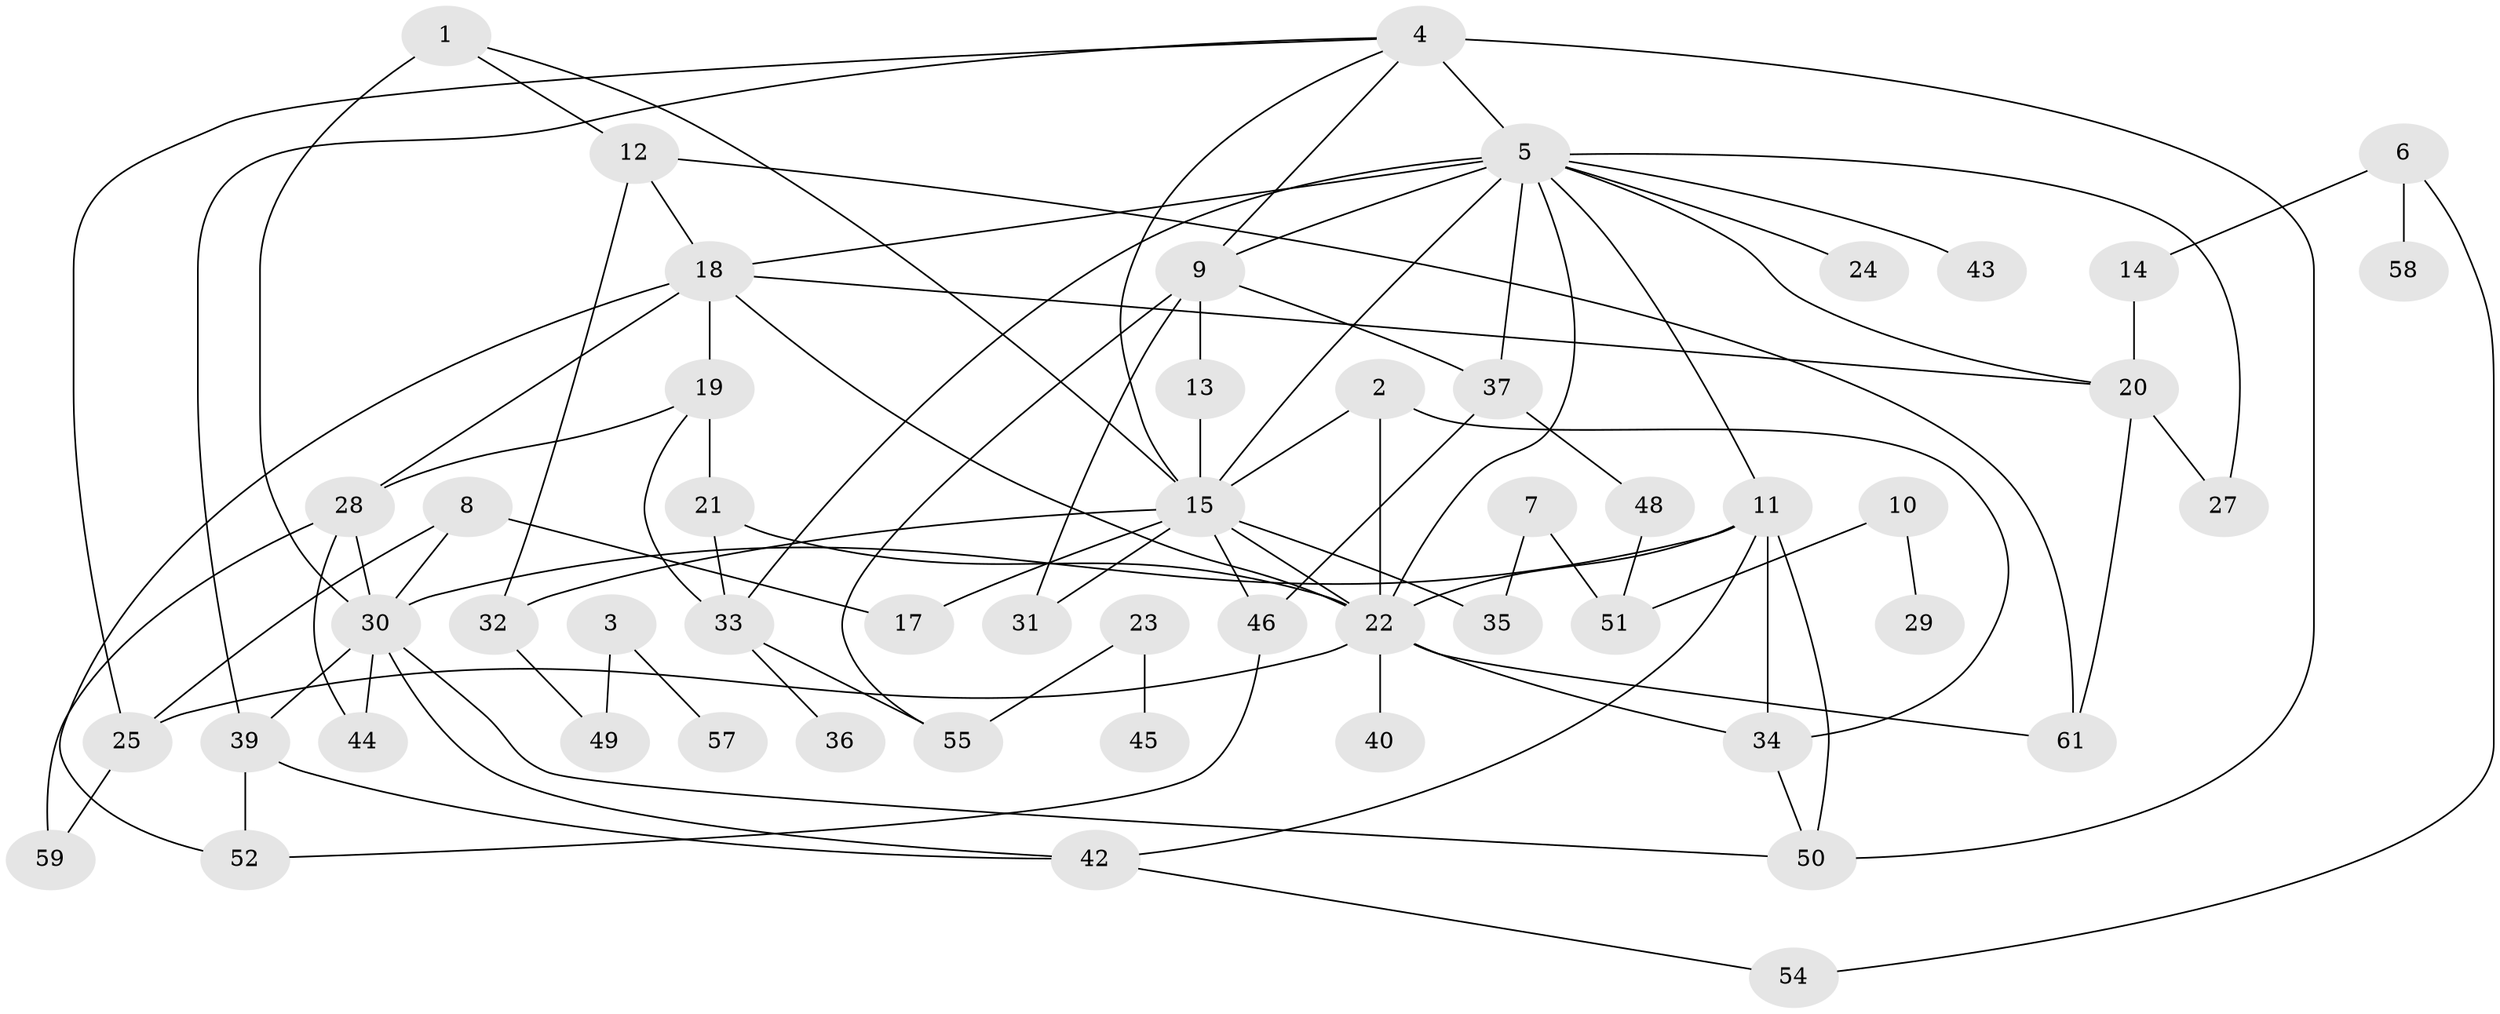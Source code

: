 // original degree distribution, {3: 0.21487603305785125, 4: 0.1487603305785124, 1: 0.2066115702479339, 9: 0.008264462809917356, 2: 0.2809917355371901, 0: 0.05785123966942149, 5: 0.024793388429752067, 6: 0.04132231404958678, 8: 0.008264462809917356, 7: 0.008264462809917356}
// Generated by graph-tools (version 1.1) at 2025/33/03/09/25 02:33:52]
// undirected, 53 vertices, 92 edges
graph export_dot {
graph [start="1"]
  node [color=gray90,style=filled];
  1;
  2;
  3;
  4;
  5;
  6;
  7;
  8;
  9;
  10;
  11;
  12;
  13;
  14;
  15;
  17;
  18;
  19;
  20;
  21;
  22;
  23;
  24;
  25;
  27;
  28;
  29;
  30;
  31;
  32;
  33;
  34;
  35;
  36;
  37;
  39;
  40;
  42;
  43;
  44;
  45;
  46;
  48;
  49;
  50;
  51;
  52;
  54;
  55;
  57;
  58;
  59;
  61;
  1 -- 12 [weight=1.0];
  1 -- 15 [weight=1.0];
  1 -- 30 [weight=2.0];
  2 -- 15 [weight=1.0];
  2 -- 22 [weight=1.0];
  2 -- 34 [weight=2.0];
  3 -- 49 [weight=1.0];
  3 -- 57 [weight=1.0];
  4 -- 5 [weight=3.0];
  4 -- 9 [weight=1.0];
  4 -- 15 [weight=1.0];
  4 -- 25 [weight=1.0];
  4 -- 39 [weight=1.0];
  4 -- 50 [weight=1.0];
  5 -- 9 [weight=1.0];
  5 -- 11 [weight=1.0];
  5 -- 15 [weight=1.0];
  5 -- 18 [weight=1.0];
  5 -- 20 [weight=1.0];
  5 -- 22 [weight=1.0];
  5 -- 24 [weight=1.0];
  5 -- 27 [weight=2.0];
  5 -- 33 [weight=1.0];
  5 -- 37 [weight=1.0];
  5 -- 43 [weight=1.0];
  6 -- 14 [weight=1.0];
  6 -- 54 [weight=1.0];
  6 -- 58 [weight=1.0];
  7 -- 35 [weight=1.0];
  7 -- 51 [weight=1.0];
  8 -- 17 [weight=1.0];
  8 -- 25 [weight=1.0];
  8 -- 30 [weight=1.0];
  9 -- 13 [weight=1.0];
  9 -- 31 [weight=1.0];
  9 -- 37 [weight=1.0];
  9 -- 55 [weight=1.0];
  10 -- 29 [weight=1.0];
  10 -- 51 [weight=1.0];
  11 -- 22 [weight=1.0];
  11 -- 30 [weight=1.0];
  11 -- 34 [weight=1.0];
  11 -- 42 [weight=1.0];
  11 -- 50 [weight=1.0];
  12 -- 18 [weight=1.0];
  12 -- 32 [weight=1.0];
  12 -- 61 [weight=1.0];
  13 -- 15 [weight=1.0];
  14 -- 20 [weight=1.0];
  15 -- 17 [weight=1.0];
  15 -- 22 [weight=1.0];
  15 -- 31 [weight=1.0];
  15 -- 32 [weight=1.0];
  15 -- 35 [weight=1.0];
  15 -- 46 [weight=1.0];
  18 -- 19 [weight=1.0];
  18 -- 20 [weight=1.0];
  18 -- 22 [weight=1.0];
  18 -- 28 [weight=1.0];
  18 -- 52 [weight=1.0];
  19 -- 21 [weight=1.0];
  19 -- 28 [weight=1.0];
  19 -- 33 [weight=1.0];
  20 -- 27 [weight=1.0];
  20 -- 61 [weight=1.0];
  21 -- 22 [weight=1.0];
  21 -- 33 [weight=1.0];
  22 -- 25 [weight=1.0];
  22 -- 34 [weight=1.0];
  22 -- 40 [weight=1.0];
  22 -- 61 [weight=1.0];
  23 -- 45 [weight=1.0];
  23 -- 55 [weight=1.0];
  25 -- 59 [weight=1.0];
  28 -- 30 [weight=1.0];
  28 -- 44 [weight=1.0];
  28 -- 59 [weight=1.0];
  30 -- 39 [weight=1.0];
  30 -- 42 [weight=1.0];
  30 -- 44 [weight=1.0];
  30 -- 50 [weight=1.0];
  32 -- 49 [weight=1.0];
  33 -- 36 [weight=1.0];
  33 -- 55 [weight=1.0];
  34 -- 50 [weight=1.0];
  37 -- 46 [weight=1.0];
  37 -- 48 [weight=1.0];
  39 -- 42 [weight=1.0];
  39 -- 52 [weight=1.0];
  42 -- 54 [weight=1.0];
  46 -- 52 [weight=1.0];
  48 -- 51 [weight=1.0];
}
